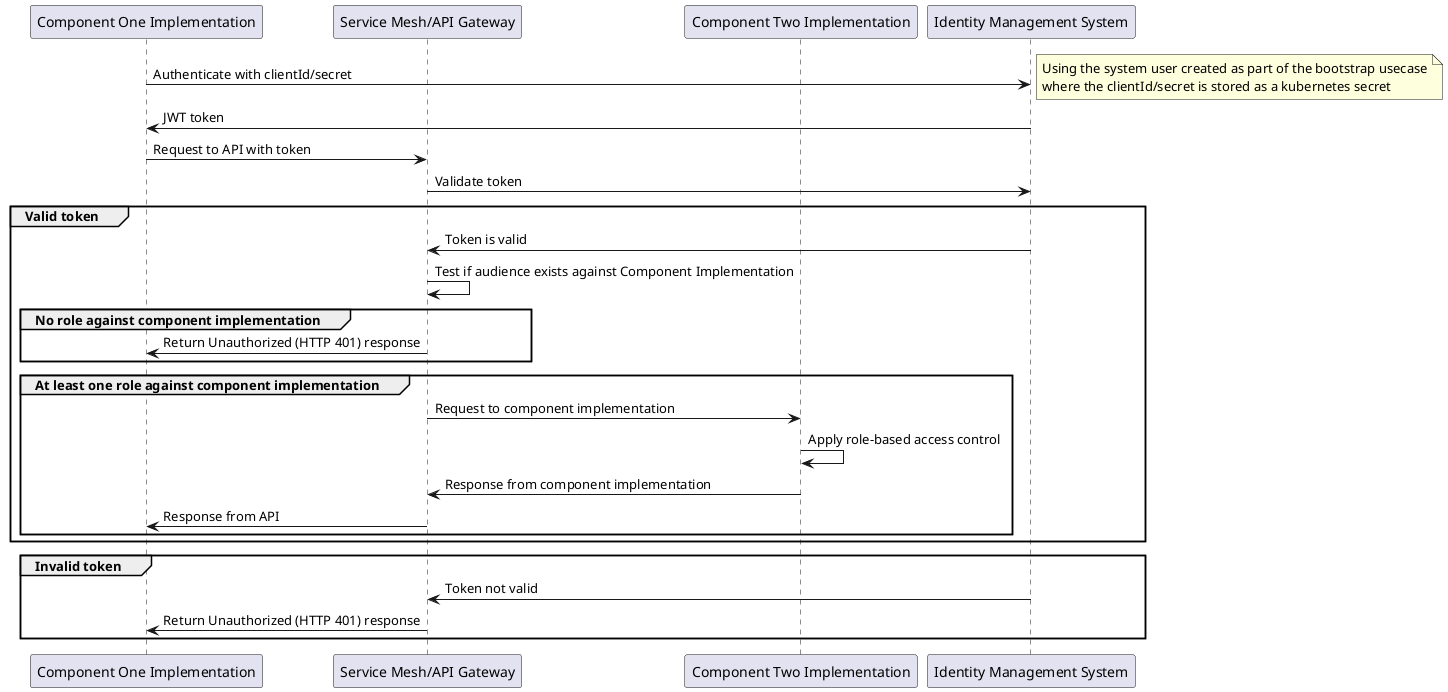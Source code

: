 @startuml

participant Comp1Imp as "Component One Implementation"
participant ServiceMesh as "Service Mesh/API Gateway"
participant Comp2Imp as "Component Two Implementation"
participant IDM as "Identity Management System"


Comp1Imp -> IDM : Authenticate with clientId/secret
note right
    Using the system user created as part of the bootstrap usecase
    where the clientId/secret is stored as a kubernetes secret
end note
Comp1Imp <- IDM : JWT token

Comp1Imp -> ServiceMesh : Request to API with token
ServiceMesh -> IDM: Validate token

group Valid token
    ServiceMesh <- IDM: Token is valid
    ServiceMesh -> ServiceMesh: Test if audience exists against Component Implementation
    group No role against component implementation
        ServiceMesh -> Comp1Imp : Return Unauthorized (HTTP 401) response
    end
    group At least one role against component implementation
        ServiceMesh -> Comp2Imp: Request to component implementation
        Comp2Imp -> Comp2Imp: Apply role-based access control
        ServiceMesh <- Comp2Imp: Response from component implementation
        Comp1Imp <- ServiceMesh : Response from API
    end
end

group Invalid token
    ServiceMesh <- IDM: Token not valid
    ServiceMesh -> Comp1Imp : Return Unauthorized (HTTP 401) response
end


@enduml


@enduml
